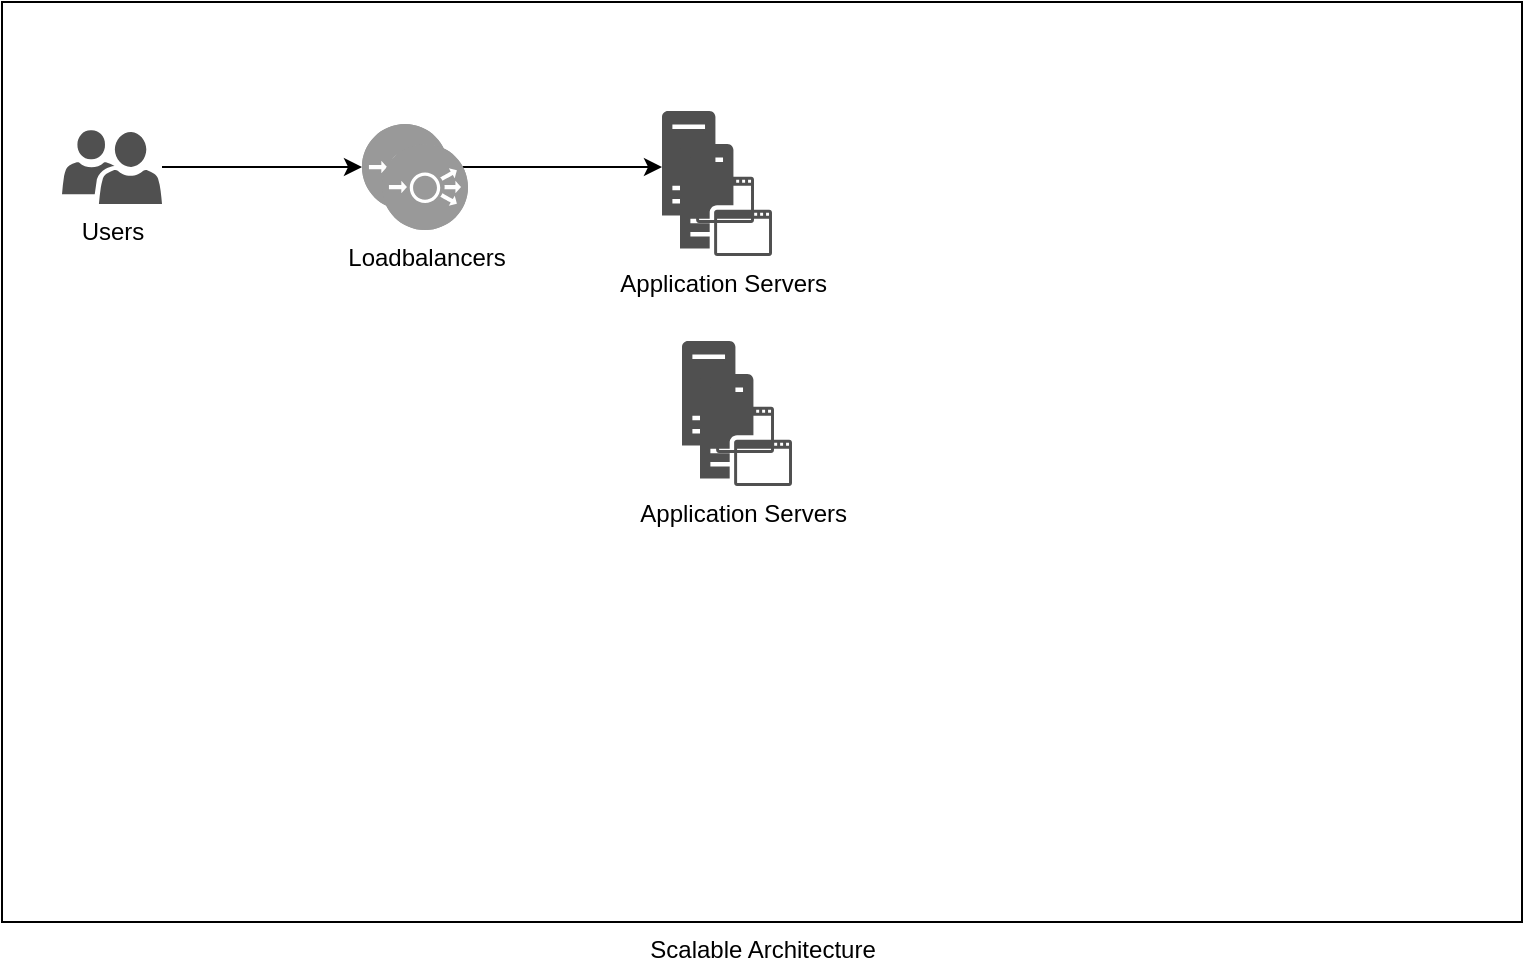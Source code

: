 <mxfile version="15.7.3" type="github">
  <diagram id="JLI9OqOzYqpo9EfrQ879" name="Page-1">
    <mxGraphModel dx="1422" dy="794" grid="1" gridSize="10" guides="1" tooltips="1" connect="1" arrows="1" fold="1" page="1" pageScale="1" pageWidth="850" pageHeight="1100" math="0" shadow="0">
      <root>
        <mxCell id="0" />
        <mxCell id="1" parent="0" />
        <mxCell id="Ob5PynbsvCS6A7_3f5DK-1" value="Scalable Architecture" style="verticalLabelPosition=bottom;verticalAlign=top;html=1;shape=mxgraph.basic.rect;fillColor2=none;strokeWidth=1;size=20;indent=5;" vertex="1" parent="1">
          <mxGeometry x="40" y="40" width="760" height="460" as="geometry" />
        </mxCell>
        <mxCell id="Ob5PynbsvCS6A7_3f5DK-8" value="" style="edgeStyle=orthogonalEdgeStyle;rounded=0;orthogonalLoop=1;jettySize=auto;html=1;entryX=0;entryY=0.5;entryDx=0;entryDy=0;entryPerimeter=0;" edge="1" parent="1" source="Ob5PynbsvCS6A7_3f5DK-4" target="Ob5PynbsvCS6A7_3f5DK-5">
          <mxGeometry relative="1" as="geometry" />
        </mxCell>
        <mxCell id="Ob5PynbsvCS6A7_3f5DK-4" value="Users" style="sketch=0;pointerEvents=1;shadow=0;dashed=0;html=1;strokeColor=none;labelPosition=center;verticalLabelPosition=bottom;verticalAlign=top;align=center;fillColor=#505050;shape=mxgraph.mscae.intune.user_group" vertex="1" parent="1">
          <mxGeometry x="70" y="104" width="50" height="37" as="geometry" />
        </mxCell>
        <mxCell id="Ob5PynbsvCS6A7_3f5DK-11" value="" style="edgeStyle=orthogonalEdgeStyle;rounded=0;orthogonalLoop=1;jettySize=auto;html=1;" edge="1" parent="1" source="Ob5PynbsvCS6A7_3f5DK-5" target="Ob5PynbsvCS6A7_3f5DK-10">
          <mxGeometry relative="1" as="geometry" />
        </mxCell>
        <mxCell id="Ob5PynbsvCS6A7_3f5DK-5" value="" style="fillColor=#999999;verticalLabelPosition=bottom;sketch=0;html=1;strokeColor=#ffffff;verticalAlign=top;align=center;points=[[0.145,0.145,0],[0.5,0,0],[0.855,0.145,0],[1,0.5,0],[0.855,0.855,0],[0.5,1,0],[0.145,0.855,0],[0,0.5,0]];pointerEvents=1;shape=mxgraph.cisco_safe.compositeIcon;bgIcon=ellipse;resIcon=mxgraph.cisco_safe.capability.load_balancer;" vertex="1" parent="1">
          <mxGeometry x="220" y="101" width="43" height="43" as="geometry" />
        </mxCell>
        <mxCell id="Ob5PynbsvCS6A7_3f5DK-6" value="Loadbalancers" style="fillColor=#999999;verticalLabelPosition=bottom;sketch=0;html=1;strokeColor=#ffffff;verticalAlign=top;align=center;points=[[0.145,0.145,0],[0.5,0,0],[0.855,0.145,0],[1,0.5,0],[0.855,0.855,0],[0.5,1,0],[0.145,0.855,0],[0,0.5,0]];pointerEvents=1;shape=mxgraph.cisco_safe.compositeIcon;bgIcon=ellipse;resIcon=mxgraph.cisco_safe.capability.load_balancer;" vertex="1" parent="1">
          <mxGeometry x="230" y="111" width="43" height="43" as="geometry" />
        </mxCell>
        <mxCell id="Ob5PynbsvCS6A7_3f5DK-10" value="" style="sketch=0;pointerEvents=1;shadow=0;dashed=0;html=1;strokeColor=none;fillColor=#505050;labelPosition=center;verticalLabelPosition=bottom;verticalAlign=top;outlineConnect=0;align=center;shape=mxgraph.office.servers.application_server;" vertex="1" parent="1">
          <mxGeometry x="370" y="94.5" width="46" height="56" as="geometry" />
        </mxCell>
        <mxCell id="Ob5PynbsvCS6A7_3f5DK-12" value="Application Servers&lt;span style=&quot;white-space: pre&quot;&gt;	&lt;/span&gt;" style="sketch=0;pointerEvents=1;shadow=0;dashed=0;html=1;strokeColor=none;fillColor=#505050;labelPosition=center;verticalLabelPosition=bottom;verticalAlign=top;outlineConnect=0;align=center;shape=mxgraph.office.servers.application_server;" vertex="1" parent="1">
          <mxGeometry x="379" y="111" width="46" height="56" as="geometry" />
        </mxCell>
        <mxCell id="Ob5PynbsvCS6A7_3f5DK-15" value="" style="sketch=0;pointerEvents=1;shadow=0;dashed=0;html=1;strokeColor=none;fillColor=#505050;labelPosition=center;verticalLabelPosition=bottom;verticalAlign=top;outlineConnect=0;align=center;shape=mxgraph.office.servers.application_server;" vertex="1" parent="1">
          <mxGeometry x="380" y="209.5" width="46" height="56" as="geometry" />
        </mxCell>
        <mxCell id="Ob5PynbsvCS6A7_3f5DK-16" value="Application Servers&lt;span style=&quot;white-space: pre&quot;&gt;	&lt;/span&gt;" style="sketch=0;pointerEvents=1;shadow=0;dashed=0;html=1;strokeColor=none;fillColor=#505050;labelPosition=center;verticalLabelPosition=bottom;verticalAlign=top;outlineConnect=0;align=center;shape=mxgraph.office.servers.application_server;" vertex="1" parent="1">
          <mxGeometry x="389" y="226" width="46" height="56" as="geometry" />
        </mxCell>
      </root>
    </mxGraphModel>
  </diagram>
</mxfile>

